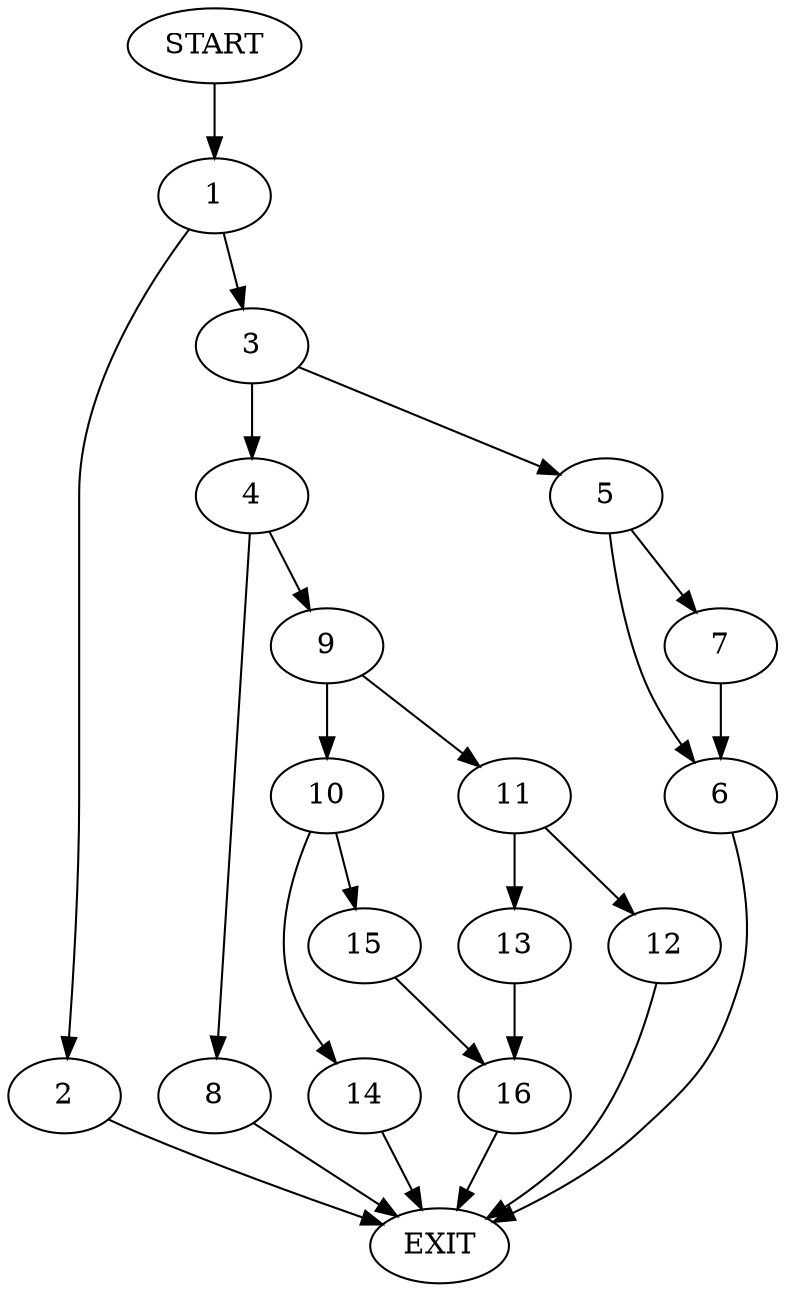 digraph {
0 [label="START"]
17 [label="EXIT"]
0 -> 1
1 -> 2
1 -> 3
2 -> 17
3 -> 4
3 -> 5
5 -> 6
5 -> 7
4 -> 8
4 -> 9
8 -> 17
9 -> 10
9 -> 11
11 -> 12
11 -> 13
10 -> 14
10 -> 15
12 -> 17
13 -> 16
16 -> 17
14 -> 17
15 -> 16
7 -> 6
6 -> 17
}

